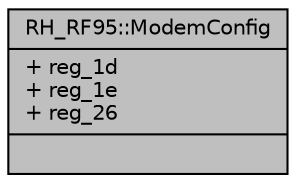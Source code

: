 digraph "RH_RF95::ModemConfig"
{
 // LATEX_PDF_SIZE
  edge [fontname="Helvetica",fontsize="10",labelfontname="Helvetica",labelfontsize="10"];
  node [fontname="Helvetica",fontsize="10",shape=record];
  Node1 [label="{RH_RF95::ModemConfig\n|+ reg_1d\l+ reg_1e\l+ reg_26\l|}",height=0.2,width=0.4,color="black", fillcolor="grey75", style="filled", fontcolor="black",tooltip="Defines register values for a set of modem configuration registers."];
}
